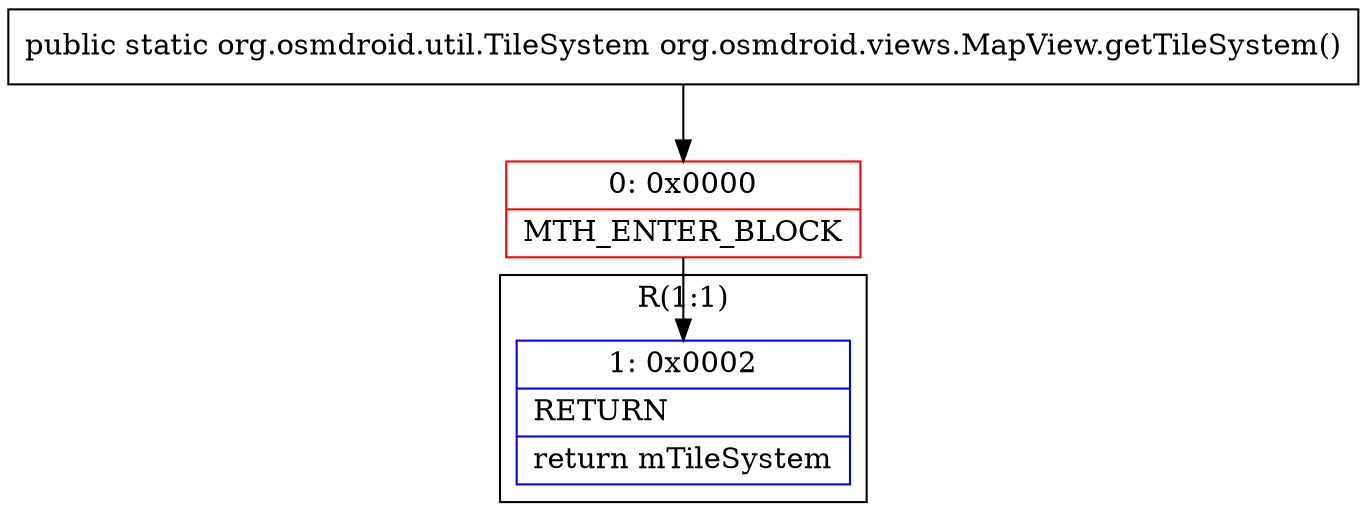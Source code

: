 digraph "CFG fororg.osmdroid.views.MapView.getTileSystem()Lorg\/osmdroid\/util\/TileSystem;" {
subgraph cluster_Region_587054793 {
label = "R(1:1)";
node [shape=record,color=blue];
Node_1 [shape=record,label="{1\:\ 0x0002|RETURN\l|return mTileSystem\l}"];
}
Node_0 [shape=record,color=red,label="{0\:\ 0x0000|MTH_ENTER_BLOCK\l}"];
MethodNode[shape=record,label="{public static org.osmdroid.util.TileSystem org.osmdroid.views.MapView.getTileSystem() }"];
MethodNode -> Node_0;
Node_0 -> Node_1;
}

